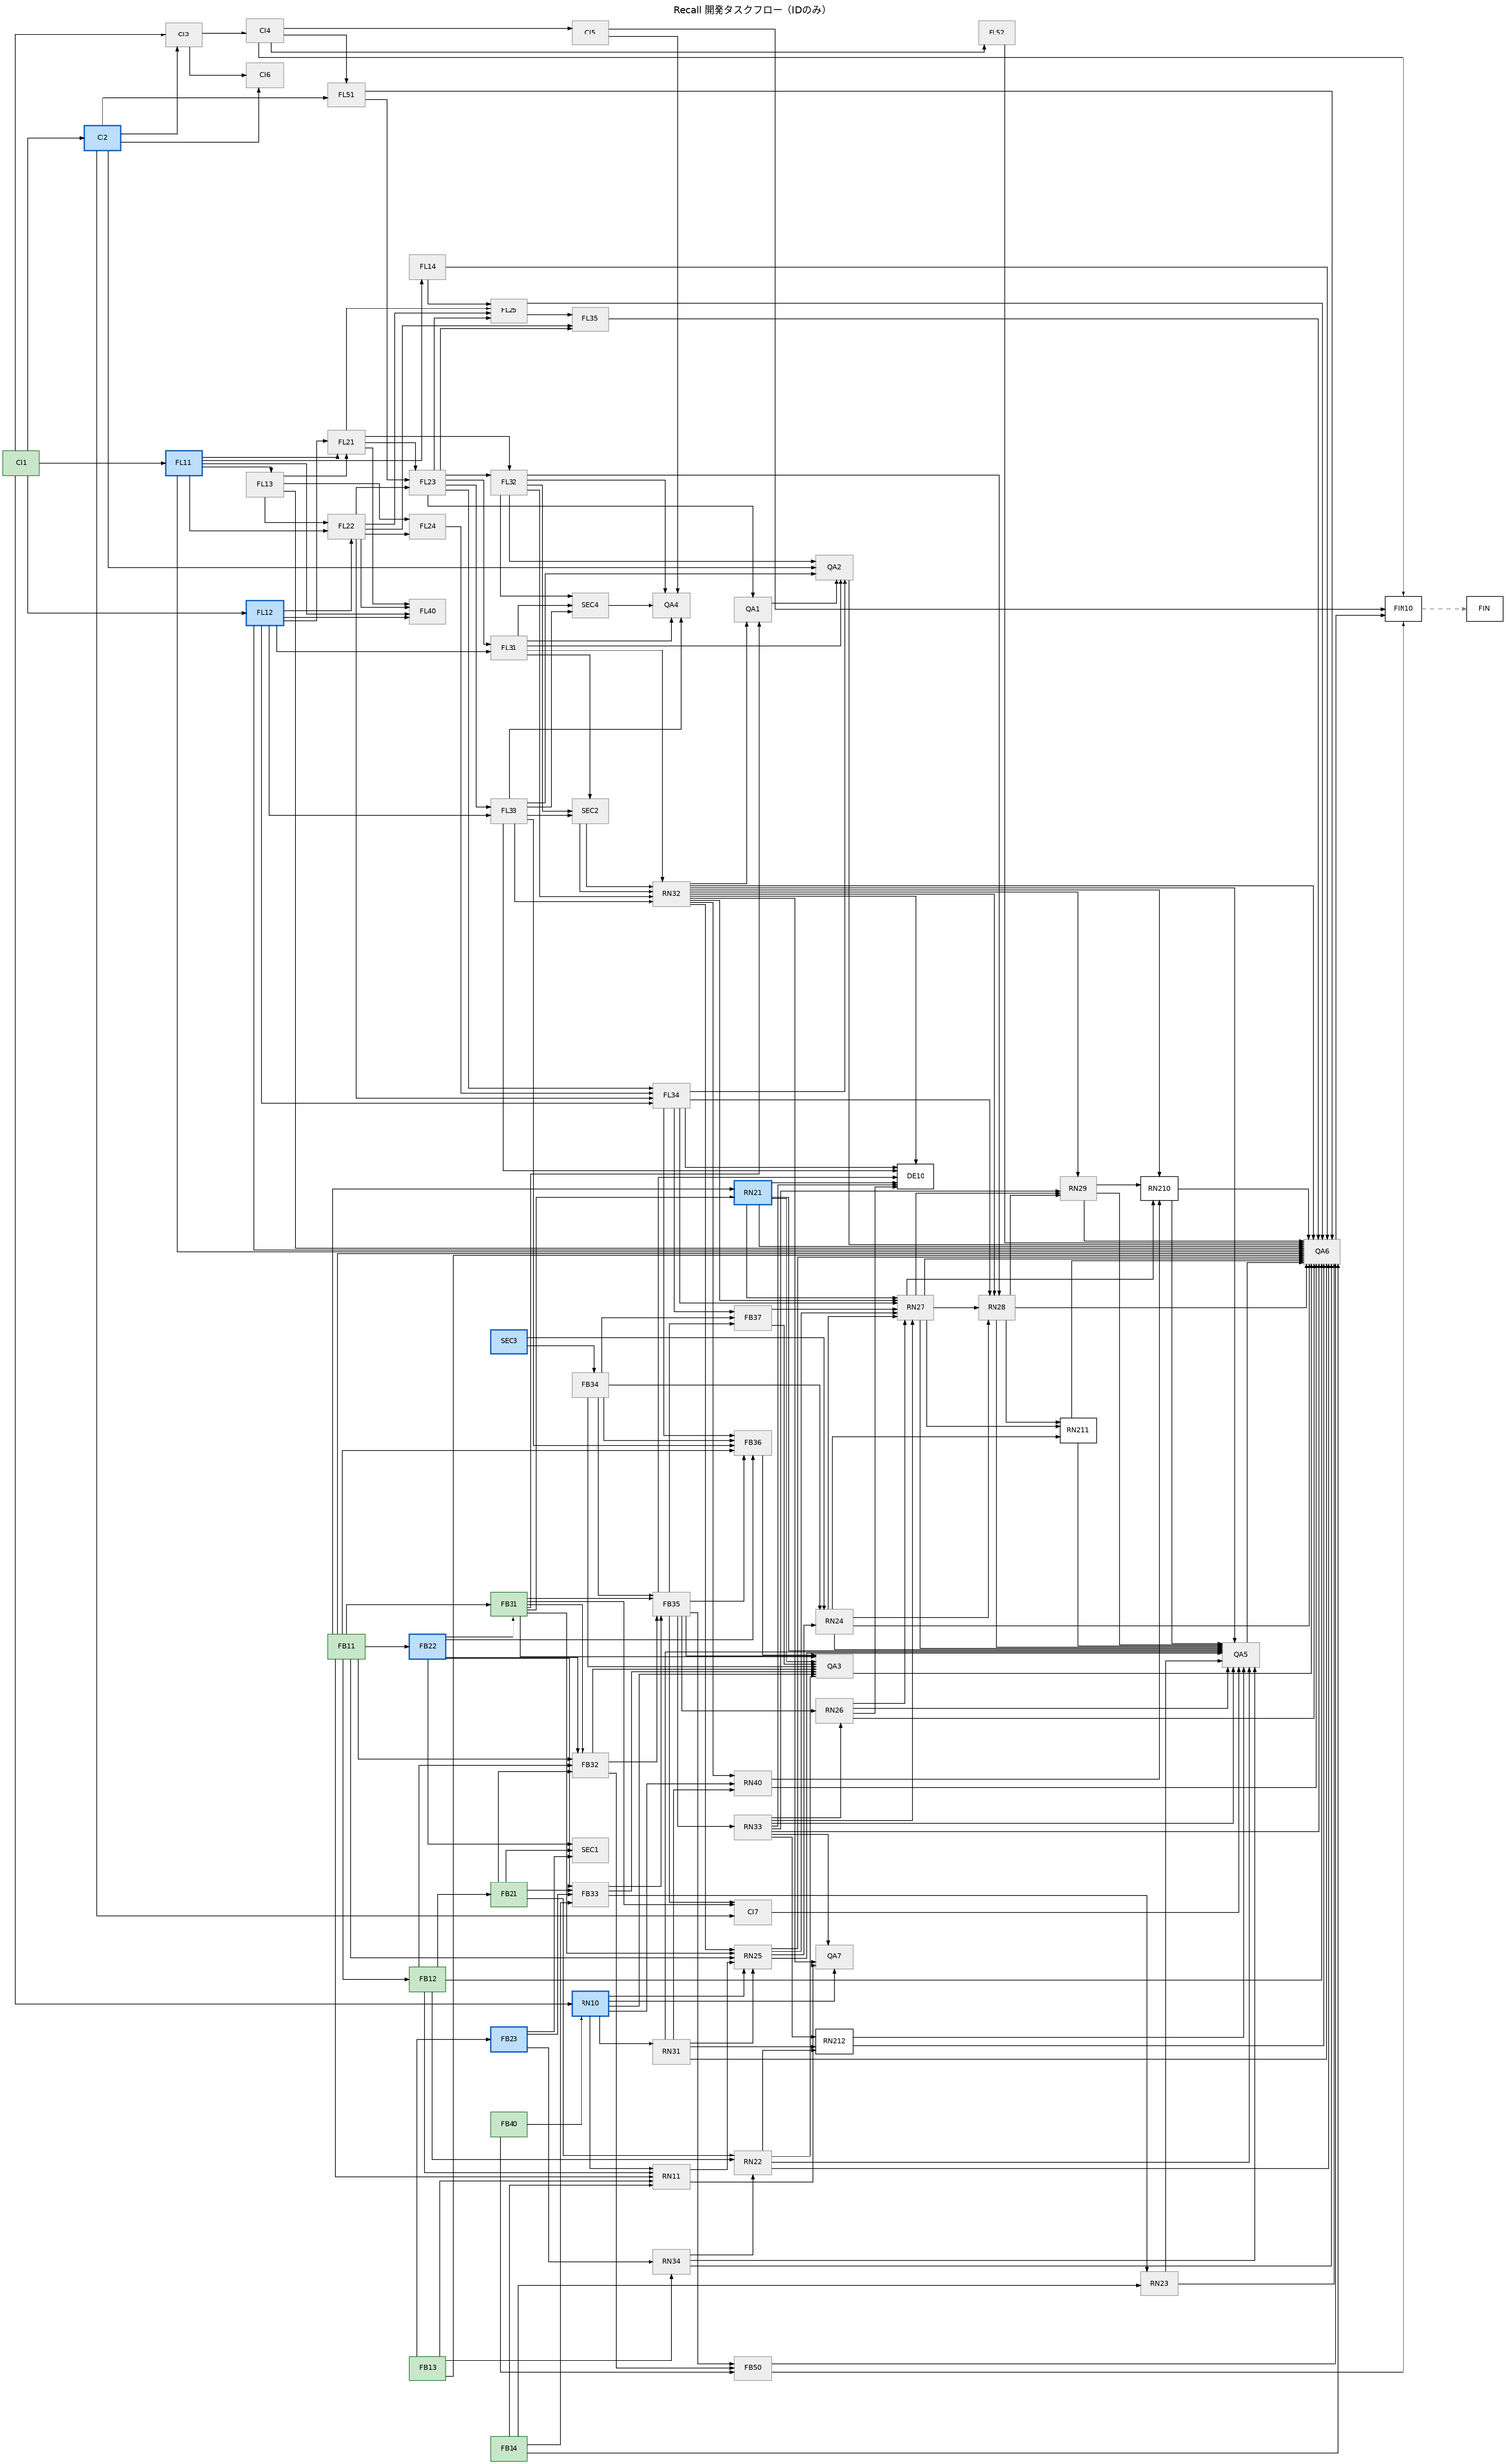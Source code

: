 digraph DF {
  rankdir=LR;
  labelloc="t";
  label="Recall 開発タスクフロー（IDのみ）";
  fontname="Helvetica";
  node [shape=box, fontsize=10, fontname="Helvetica"];
  edge [fontsize=9, fontname="Helvetica", arrowsize=0.6];
  graph [splines=ortho, nodesep=0.4, ranksep=0.9, concentrate=false];

  // ========== Dependencies from tasks (edges: dependency -> task) ==========
  // CI/CD
  CI1 -> CI2;
  CI1 -> CI3;
  CI2 -> CI3;
  CI3 -> CI4;
  CI4 -> CI5;
  CI2 -> CI6; CI3 -> CI6;      // CI.6 Mobile Web E2E depends CI.2/CI.3
  // CI先行（環境整備→主要領域の着手）
  CI1 -> FL11; CI1 -> FL12; CI1 -> RN10;
  // Ops依存
  CI2 -> FL51; CI4 -> FL51; CI4 -> FL52;

  // Firebase FB.1.x
  FB11 -> FB12;                  // FB.1.2 depends FB.1.1
  // Break mutual deps: adopt schema-first for presence/friends
  FB13;                          // FB.1.3 (presence schema)
  FB14;                          // FB.1.4 (friendships schema)

  // Firebase FB.2.x Rules
  FB12 -> FB21;                  // FB.2.1 depends FB.1.2
  FB11 -> FB22;                  // FB.2.2 depends FB.1.1
  FB13 -> FB23;                  // FB.2.3 depends FB.1.3

  // Firebase FB.3.x Functions
  FB11 -> FB31; FB22 -> FB31;    // FB.3.1 depends FB.1.1, FB.2.2
  FB11 -> FB32; FB12 -> FB32; FB21 -> FB32; FB22 -> FB32; FB31 -> FB32; // FB.3.2 deps
  FB14 -> FB33; FB21 -> FB33; FB22 -> FB33; FB23 -> FB33; // FB.3.3 deps
  SEC3 -> FB34;                  // FB.3.4 depends SEC.3 (policy first)
  FB11 -> FB36; FB22 -> FB36; FB34 -> FB36; FL33 -> FB36; FL34 -> FB36; FB35 -> FB36; // FB.3.6 depends schema/rules/signed-url/FL.3.3/FL.3.4/FB.3.5
  FB31 -> FB35; FB32 -> FB35; FB33 -> FB35; FB34 -> FB35; // FB.3.5 depends on proposals lifecycle & signed URLs
  FB34 -> FB37; FB35 -> FB37; FL34 -> FB37; // FB.3.7 depends signed-url/notifications/journal API

  // Firebase FB.4.x Auth
  // Break cycle: RN.1.0 should depend on FB.4.0 (Auth), not vice versa
  // RN10 -> FB40;               // removed to avoid RN10<->FB40 cycle

  // Firebase FB.5.x Ops
  FB32 -> FB50; FB35 -> FB50; FB40 -> FB50; // FB.5.0 depends FB.1〜4 (代表)

  // Flask FL.1.x -> FL.2.x
  FL11 -> FL13;                   // FL.1.3 builds on assets schema
  FL11 -> FL14;                   // FL.1.4 builds on asset storage metadata
  FL11 -> FL21; FL12 -> FL21; FL13 -> FL21;    // FL.2.1 depends FL.1.*
  FL11 -> FL22; FL12 -> FL22; FL13 -> FL22;    // FL.2.2 depends FL.1.*
  FL21 -> FL23; FL22 -> FL23; FL51 -> FL23; // FL.2.3 depends FL.2.1/2.2/5.1
  FL13 -> FL24; FL22 -> FL24;      // FL.2.4 journal repo depends on journal schema & asset repo
  FL21 -> FL25; FL22 -> FL25; FL23 -> FL25; FL14 -> FL25; // FL.2.5 depends embeddings/asset/AI/VLM tables

  // Flask FL.3.x APIs
  FL23 -> FL31; FL12 -> FL31;    // FL.3.1 depends FL.2.3, FL.1.2
  FL21 -> FL32; FL23 -> FL32;    // FL.3.2 depends FL.2.1, FL.2.3
  FL23 -> FL33; FL12 -> FL33;    // FL.3.3 depends FL.2.3, FL.1.2
  FL22 -> FL34; FL23 -> FL34; FL24 -> FL34; FL12 -> FL34; // FL.3.4 depends asset repo/service + assets
  FL25 -> FL35; FL22 -> FL35; FL23 -> FL35;               // FL.3.5 depends VLM service + asset + AI

  // Flask FL.4.x Async
  FL11 -> FL40; FL12 -> FL40; FL21 -> FL40; FL22 -> FL40; // FL.4.0 depends FL.1.*, FL.2.*

  // React Native RN.x
  FB40 -> RN10;                  // RN.1.0 depends FB.4.0
  RN10 -> RN11;                  // RN.1.1 builds on Firebase Auth session
  FB11 -> RN11; FB12 -> RN11; FB13 -> RN11; FB14 -> RN11; // RN.1.1 consumes Firestore base schemas
  FB11 -> RN21; FB31 -> RN21;    // RN.2.1 depends FB.1.1, FB.3.1
  FB12 -> RN22; FB21 -> RN22; RN34 -> RN22; // RN.2.2 depends FB.1.2, FB.2.1, RN.3.4
  FB14 -> RN23; FB33 -> RN23;    // RN.2.3 depends FB.1.4, FB.3.3
  FB34 -> RN24; SEC3 -> RN24; RN25 -> RN24; // RN.2.4 depends FB.3.4, SEC.3, completed profile
  FB11 -> RN25; FB31 -> RN25; RN10 -> RN25; RN11 -> RN25; // RN.2.5 depends auth/profile foundations
  RN31 -> RN25; RN32 -> RN25;    // RN.2.5 requires hooks/apiClient integration
  RN33 -> RN26;                  // RN.2.6 depends RN.3.3
  FB35 -> RN26;                  // RN.2.6 depends FB.3.5 (通知設定)
  RN21 -> RN27; RN24 -> RN27; RN25 -> RN27; RN26 -> RN27; RN32 -> RN27; RN33 -> RN27; FL34 -> RN27; FB37 -> RN27; // RN.2.7 depends proposals/upload/profile/settings/API/notifications/api layers
  RN27 -> RN28; RN24 -> RN28; RN32 -> RN28; FL32 -> RN28; FL34 -> RN28; // RN.2.8 depends timeline base, journal upload, apiClient, AI people
  RN27 -> RN29; RN28 -> RN29; RN32 -> RN29; RN33 -> RN29; // RN.2.9 builds on tag suggestions + notifications
  RN27 -> RN210; RN29 -> RN210; RN32 -> RN210; RN40 -> RN210; // RN.2.10 offline sync depends detail edit + platform state
  RN24 -> RN211; RN27 -> RN211; RN28 -> RN211; // RN.2.11 user flow depends upload, timeline, tag suggestions
  RN22 -> RN212; RN31 -> RN212; RN33 -> RN212; // RN.2.12 AI assist depends groups UI, useAuth, notifications
  CI2 -> CI7; FB31 -> CI7; FB35 -> CI7; // CI.7 depends on integration stack & Firebase Functions
  RN10 -> RN31;                  // RN.3.1 depends RN.1.0
  FL31 -> RN32; FL32 -> RN32; FL33 -> RN32; SEC2 -> RN32; // RN.3.2 depends SEC.2, FL.3.*
  FB35 -> RN33;                  // RN.3.3 depends FB.3.5
  FB13 -> RN34; FB23 -> RN34;    // RN.3.4 depends FB.1.3, FB.2.3
  RN10 -> RN40; RN31 -> RN40; RN32 -> RN40; // RN.4.0 builds on auth, hooks, apiClient
  // Demo / Presentation DE.x
  RN21 -> DE10;
  RN26 -> DE10;
  RN32 -> DE10;
  RN33 -> DE10;
  FL33 -> DE10;
  FL34 -> DE10;
  FB35 -> DE10;

  // Final Distribution FIN.x
  CI4 -> FIN10;
  CI5 -> FIN10;
  QA6 -> FIN10;
  FB50 -> FIN10;

  // Security SEC.x (break RN32<->SEC2 cycle: contract-first)
  FB21 -> SEC1; FB22 -> SEC1; FB23 -> SEC1;               // SEC.1 depends FB.2.*
  FL31 -> SEC2; FL32 -> SEC2; FL33 -> SEC2;               // SEC.2 depends FL.3.* (contract)
  SEC2 -> RN32;                                           // RN.3.2 consumes HMAC contract
  // Break cycle: SEC.3 must precede FB.3.4 (policy-first)
  // FB34 -> SEC3;                                        // removed to avoid SEC3<->FB34 cycle
  FL31 -> SEC4; FL32 -> SEC4; FL33 -> SEC4;               // SEC.4 depends FL.3.*

  // QA gates
  FB31 -> QA1; FL23 -> QA1; RN32 -> QA1;                  // QA.1 unit tests depend on Functions/Flask/RN services
  QA1 -> QA2;                                             // Integration follows unit coverage
  CI2 -> QA2; FL31 -> QA2; FL32 -> QA2; FL33 -> QA2; FL34 -> QA2;      // QA.2 depends CI.2, FL.3.*
  RN10 -> QA3; RN21 -> QA3; RN22 -> QA3; FB31 -> QA3; FB32 -> QA3; FB33 -> QA3; FB34 -> QA3; FB35 -> QA3; FB36 -> QA3; FB37 -> QA3; // QA.3 deps
  FL31 -> QA4; FL32 -> QA4; FL33 -> QA4; SEC4 -> QA4;     // QA.4 depends FL.*, SEC.4
  CI5 -> QA4;                                             // 最終性能ゲートに接続
  CI7 -> QA5; RN21 -> QA5; RN22 -> QA5; RN23 -> QA5; RN24 -> QA5; RN25 -> QA5; RN26 -> QA5; RN27 -> QA5; RN28 -> QA5; RN29 -> QA5; RN210 -> QA5; RN211 -> QA5; RN212 -> QA5; RN31 -> QA5; RN32 -> QA5; RN33 -> QA5; RN34 -> QA5;      // QA.5 depends on RN screens/services & mobile compose
  QA2 -> QA6; QA3 -> QA6; QA5 -> QA6; FB11 -> QA6; FB12 -> QA6; FB13 -> QA6; FB14 -> QA6; FB50 -> QA6; FL11 -> QA6; FL12 -> QA6; FL13 -> QA6; FL14 -> QA6; FL51 -> QA6; FL52 -> QA6; FL25 -> QA6; FL35 -> QA6; RN21 -> QA6; RN22 -> QA6; RN23 -> QA6; RN24 -> QA6; RN25 -> QA6; RN26 -> QA6; RN27 -> QA6; RN28 -> QA6; RN29 -> QA6; RN210 -> QA6; RN211 -> QA6; RN212 -> QA6; RN31 -> QA6; RN32 -> QA6; RN33 -> QA6; RN34 -> QA6; RN40 -> QA6; // QA.6 final verification after core RN/FB/FL areas
  RN10 -> QA7; RN11 -> QA7; RN32 -> QA7; RN33 -> QA7;   // QA.7 diagnostics depends on auth + client services

  // Final check (dummy edges from all terminal nodes)
  FIN;
  FIN10 -> FIN [style=dashed, color="gray50"];
  // === status annotations (auto-generated) ===
  CI1 [style="filled", fillcolor="#c8e6c9", color="#2e7d32"];
  CI2 [style="filled,bold", fillcolor="#bbdefb", color="#1565c0"];
  CI3 [style="filled", fillcolor="#eeeeee", color="#9e9e9e"];
  CI4 [style="filled", fillcolor="#eeeeee", color="#9e9e9e"];
  CI5 [style="filled", fillcolor="#eeeeee", color="#9e9e9e"];
  CI6 [style="filled", fillcolor="#eeeeee", color="#9e9e9e"];
  CI7 [style="filled", fillcolor="#eeeeee", color="#9e9e9e"];
  FB11 [style="filled", fillcolor="#c8e6c9", color="#2e7d32"];
  FB12 [style="filled", fillcolor="#c8e6c9", color="#2e7d32"];
  FB13 [style="filled", fillcolor="#c8e6c9", color="#2e7d32"];
  FB14 [style="filled", fillcolor="#c8e6c9", color="#2e7d32"];
  FB21 [style="filled", fillcolor="#c8e6c9", color="#2e7d32"];
  FB22 [style="filled,bold", fillcolor="#bbdefb", color="#1565c0"];
  FB23 [style="filled,bold", fillcolor="#bbdefb", color="#1565c0"];
  FB31 [style="filled", fillcolor="#c8e6c9", color="#2e7d32"];
  FB32 [style="filled", fillcolor="#eeeeee", color="#9e9e9e"];
  FB33 [style="filled", fillcolor="#eeeeee", color="#9e9e9e"];
  FB34 [style="filled", fillcolor="#eeeeee", color="#9e9e9e"];
  FB35 [style="filled", fillcolor="#eeeeee", color="#9e9e9e"];
  FB36 [style="filled", fillcolor="#eeeeee", color="#9e9e9e"];
  FB37 [style="filled", fillcolor="#eeeeee", color="#9e9e9e"];
  FB40 [style="filled", fillcolor="#c8e6c9", color="#2e7d32"];
  FB50 [style="filled", fillcolor="#eeeeee", color="#9e9e9e"];
  FL11 [style="filled,bold", fillcolor="#bbdefb", color="#1565c0"];
  FL12 [style="filled,bold", fillcolor="#bbdefb", color="#1565c0"];
  FL13 [style="filled", fillcolor="#eeeeee", color="#9e9e9e"];
  FL14 [style="filled", fillcolor="#eeeeee", color="#9e9e9e"];
  FL21 [style="filled", fillcolor="#eeeeee", color="#9e9e9e"];
  FL22 [style="filled", fillcolor="#eeeeee", color="#9e9e9e"];
  FL23 [style="filled", fillcolor="#eeeeee", color="#9e9e9e"];
  FL24 [style="filled", fillcolor="#eeeeee", color="#9e9e9e"];
  FL25 [style="filled", fillcolor="#eeeeee", color="#9e9e9e"];
  FL31 [style="filled", fillcolor="#eeeeee", color="#9e9e9e"];
  FL32 [style="filled", fillcolor="#eeeeee", color="#9e9e9e"];
  FL33 [style="filled", fillcolor="#eeeeee", color="#9e9e9e"];
  FL34 [style="filled", fillcolor="#eeeeee", color="#9e9e9e"];
  FL35 [style="filled", fillcolor="#eeeeee", color="#9e9e9e"];
  FL40 [style="filled", fillcolor="#eeeeee", color="#9e9e9e"];
  FL51 [style="filled", fillcolor="#eeeeee", color="#9e9e9e"];
  FL52 [style="filled", fillcolor="#eeeeee", color="#9e9e9e"];
  QA1 [style="filled", fillcolor="#eeeeee", color="#9e9e9e"];
  QA2 [style="filled", fillcolor="#eeeeee", color="#9e9e9e"];
  QA3 [style="filled", fillcolor="#eeeeee", color="#9e9e9e"];
  QA4 [style="filled", fillcolor="#eeeeee", color="#9e9e9e"];
  QA5 [style="filled", fillcolor="#eeeeee", color="#9e9e9e"];
  QA6 [style="filled", fillcolor="#eeeeee", color="#9e9e9e"];
  QA7 [style="filled", fillcolor="#eeeeee", color="#9e9e9e"];
  RN10 [style="filled,bold", fillcolor="#bbdefb", color="#1565c0"];
  RN11 [style="filled", fillcolor="#eeeeee", color="#9e9e9e"];
  RN21 [style="filled,bold", fillcolor="#bbdefb", color="#1565c0"];
  RN22 [style="filled", fillcolor="#eeeeee", color="#9e9e9e"];
  RN23 [style="filled", fillcolor="#eeeeee", color="#9e9e9e"];
  RN24 [style="filled", fillcolor="#eeeeee", color="#9e9e9e"];
  RN25 [style="filled", fillcolor="#eeeeee", color="#9e9e9e"];
  RN26 [style="filled", fillcolor="#eeeeee", color="#9e9e9e"];
  RN27 [style="filled", fillcolor="#eeeeee", color="#9e9e9e"];
  RN28 [style="filled", fillcolor="#eeeeee", color="#9e9e9e"];
  RN29 [style="filled", fillcolor="#eeeeee", color="#9e9e9e"];
  RN31 [style="filled", fillcolor="#eeeeee", color="#9e9e9e"];
  RN32 [style="filled", fillcolor="#eeeeee", color="#9e9e9e"];
  RN33 [style="filled", fillcolor="#eeeeee", color="#9e9e9e"];
  RN34 [style="filled", fillcolor="#eeeeee", color="#9e9e9e"];
  RN40 [style="filled", fillcolor="#eeeeee", color="#9e9e9e"];
  SEC1 [style="filled", fillcolor="#eeeeee", color="#9e9e9e"];
  SEC2 [style="filled", fillcolor="#eeeeee", color="#9e9e9e"];
  SEC3 [style="filled,bold", fillcolor="#bbdefb", color="#1565c0"];
  SEC4 [style="filled", fillcolor="#eeeeee", color="#9e9e9e"];
}
